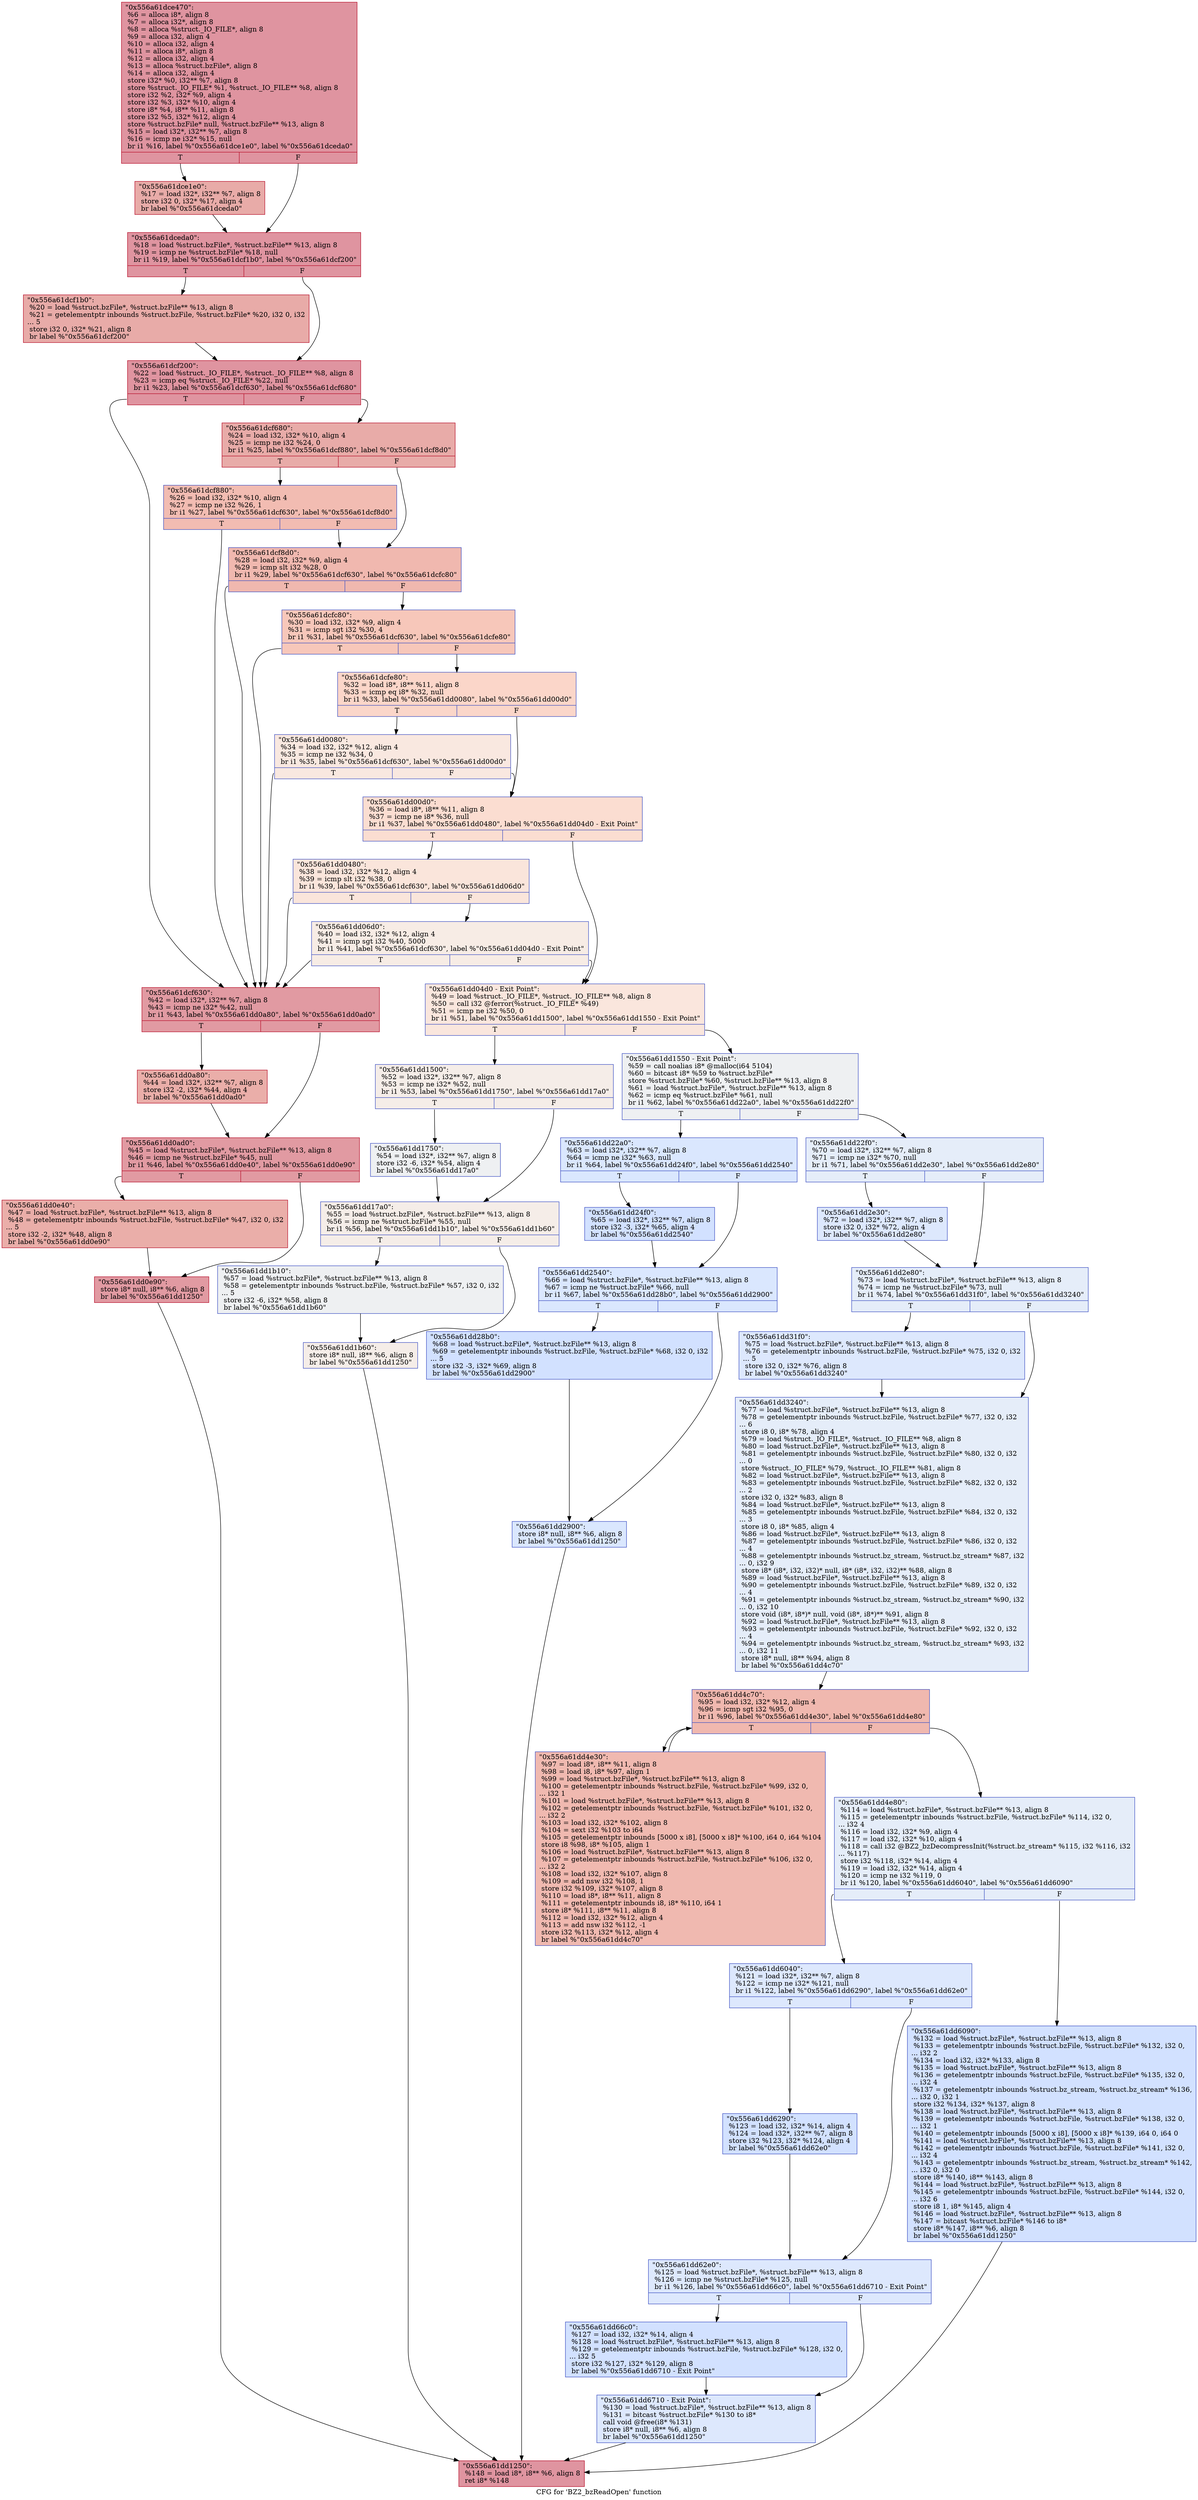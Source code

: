 digraph "CFG for 'BZ2_bzReadOpen' function" {
	label="CFG for 'BZ2_bzReadOpen' function";

	Node0x556a61dce470 [shape=record,color="#b70d28ff", style=filled, fillcolor="#b70d2870",label="{\"0x556a61dce470\":\l  %6 = alloca i8*, align 8\l  %7 = alloca i32*, align 8\l  %8 = alloca %struct._IO_FILE*, align 8\l  %9 = alloca i32, align 4\l  %10 = alloca i32, align 4\l  %11 = alloca i8*, align 8\l  %12 = alloca i32, align 4\l  %13 = alloca %struct.bzFile*, align 8\l  %14 = alloca i32, align 4\l  store i32* %0, i32** %7, align 8\l  store %struct._IO_FILE* %1, %struct._IO_FILE** %8, align 8\l  store i32 %2, i32* %9, align 4\l  store i32 %3, i32* %10, align 4\l  store i8* %4, i8** %11, align 8\l  store i32 %5, i32* %12, align 4\l  store %struct.bzFile* null, %struct.bzFile** %13, align 8\l  %15 = load i32*, i32** %7, align 8\l  %16 = icmp ne i32* %15, null\l  br i1 %16, label %\"0x556a61dce1e0\", label %\"0x556a61dceda0\"\l|{<s0>T|<s1>F}}"];
	Node0x556a61dce470:s0 -> Node0x556a61dce1e0;
	Node0x556a61dce470:s1 -> Node0x556a61dceda0;
	Node0x556a61dce1e0 [shape=record,color="#b70d28ff", style=filled, fillcolor="#cc403a70",label="{\"0x556a61dce1e0\":                                 \l  %17 = load i32*, i32** %7, align 8\l  store i32 0, i32* %17, align 4\l  br label %\"0x556a61dceda0\"\l}"];
	Node0x556a61dce1e0 -> Node0x556a61dceda0;
	Node0x556a61dceda0 [shape=record,color="#b70d28ff", style=filled, fillcolor="#b70d2870",label="{\"0x556a61dceda0\":                                 \l  %18 = load %struct.bzFile*, %struct.bzFile** %13, align 8\l  %19 = icmp ne %struct.bzFile* %18, null\l  br i1 %19, label %\"0x556a61dcf1b0\", label %\"0x556a61dcf200\"\l|{<s0>T|<s1>F}}"];
	Node0x556a61dceda0:s0 -> Node0x556a61dcf1b0;
	Node0x556a61dceda0:s1 -> Node0x556a61dcf200;
	Node0x556a61dcf1b0 [shape=record,color="#b70d28ff", style=filled, fillcolor="#cc403a70",label="{\"0x556a61dcf1b0\":                                 \l  %20 = load %struct.bzFile*, %struct.bzFile** %13, align 8\l  %21 = getelementptr inbounds %struct.bzFile, %struct.bzFile* %20, i32 0, i32\l... 5\l  store i32 0, i32* %21, align 8\l  br label %\"0x556a61dcf200\"\l}"];
	Node0x556a61dcf1b0 -> Node0x556a61dcf200;
	Node0x556a61dcf200 [shape=record,color="#b70d28ff", style=filled, fillcolor="#b70d2870",label="{\"0x556a61dcf200\":                                 \l  %22 = load %struct._IO_FILE*, %struct._IO_FILE** %8, align 8\l  %23 = icmp eq %struct._IO_FILE* %22, null\l  br i1 %23, label %\"0x556a61dcf630\", label %\"0x556a61dcf680\"\l|{<s0>T|<s1>F}}"];
	Node0x556a61dcf200:s0 -> Node0x556a61dcf630;
	Node0x556a61dcf200:s1 -> Node0x556a61dcf680;
	Node0x556a61dcf680 [shape=record,color="#b70d28ff", style=filled, fillcolor="#cc403a70",label="{\"0x556a61dcf680\":                                 \l  %24 = load i32, i32* %10, align 4\l  %25 = icmp ne i32 %24, 0\l  br i1 %25, label %\"0x556a61dcf880\", label %\"0x556a61dcf8d0\"\l|{<s0>T|<s1>F}}"];
	Node0x556a61dcf680:s0 -> Node0x556a61dcf880;
	Node0x556a61dcf680:s1 -> Node0x556a61dcf8d0;
	Node0x556a61dcf880 [shape=record,color="#3d50c3ff", style=filled, fillcolor="#e1675170",label="{\"0x556a61dcf880\":                                 \l  %26 = load i32, i32* %10, align 4\l  %27 = icmp ne i32 %26, 1\l  br i1 %27, label %\"0x556a61dcf630\", label %\"0x556a61dcf8d0\"\l|{<s0>T|<s1>F}}"];
	Node0x556a61dcf880:s0 -> Node0x556a61dcf630;
	Node0x556a61dcf880:s1 -> Node0x556a61dcf8d0;
	Node0x556a61dcf8d0 [shape=record,color="#3d50c3ff", style=filled, fillcolor="#dc5d4a70",label="{\"0x556a61dcf8d0\":                                 \l  %28 = load i32, i32* %9, align 4\l  %29 = icmp slt i32 %28, 0\l  br i1 %29, label %\"0x556a61dcf630\", label %\"0x556a61dcfc80\"\l|{<s0>T|<s1>F}}"];
	Node0x556a61dcf8d0:s0 -> Node0x556a61dcf630;
	Node0x556a61dcf8d0:s1 -> Node0x556a61dcfc80;
	Node0x556a61dcfc80 [shape=record,color="#3d50c3ff", style=filled, fillcolor="#ec7f6370",label="{\"0x556a61dcfc80\":                                 \l  %30 = load i32, i32* %9, align 4\l  %31 = icmp sgt i32 %30, 4\l  br i1 %31, label %\"0x556a61dcf630\", label %\"0x556a61dcfe80\"\l|{<s0>T|<s1>F}}"];
	Node0x556a61dcfc80:s0 -> Node0x556a61dcf630;
	Node0x556a61dcfc80:s1 -> Node0x556a61dcfe80;
	Node0x556a61dcfe80 [shape=record,color="#3d50c3ff", style=filled, fillcolor="#f6a38570",label="{\"0x556a61dcfe80\":                                 \l  %32 = load i8*, i8** %11, align 8\l  %33 = icmp eq i8* %32, null\l  br i1 %33, label %\"0x556a61dd0080\", label %\"0x556a61dd00d0\"\l|{<s0>T|<s1>F}}"];
	Node0x556a61dcfe80:s0 -> Node0x556a61dd0080;
	Node0x556a61dcfe80:s1 -> Node0x556a61dd00d0;
	Node0x556a61dd0080 [shape=record,color="#3d50c3ff", style=filled, fillcolor="#f1ccb870",label="{\"0x556a61dd0080\":                                 \l  %34 = load i32, i32* %12, align 4\l  %35 = icmp ne i32 %34, 0\l  br i1 %35, label %\"0x556a61dcf630\", label %\"0x556a61dd00d0\"\l|{<s0>T|<s1>F}}"];
	Node0x556a61dd0080:s0 -> Node0x556a61dcf630;
	Node0x556a61dd0080:s1 -> Node0x556a61dd00d0;
	Node0x556a61dd00d0 [shape=record,color="#3d50c3ff", style=filled, fillcolor="#f7b39670",label="{\"0x556a61dd00d0\":                                 \l  %36 = load i8*, i8** %11, align 8\l  %37 = icmp ne i8* %36, null\l  br i1 %37, label %\"0x556a61dd0480\", label %\"0x556a61dd04d0 - Exit Point\"\l|{<s0>T|<s1>F}}"];
	Node0x556a61dd00d0:s0 -> Node0x556a61dd0480;
	Node0x556a61dd00d0:s1 -> Node0x556a61dd04d0;
	Node0x556a61dd0480 [shape=record,color="#3d50c3ff", style=filled, fillcolor="#f4c5ad70",label="{\"0x556a61dd0480\":                                 \l  %38 = load i32, i32* %12, align 4\l  %39 = icmp slt i32 %38, 0\l  br i1 %39, label %\"0x556a61dcf630\", label %\"0x556a61dd06d0\"\l|{<s0>T|<s1>F}}"];
	Node0x556a61dd0480:s0 -> Node0x556a61dcf630;
	Node0x556a61dd0480:s1 -> Node0x556a61dd06d0;
	Node0x556a61dd06d0 [shape=record,color="#3d50c3ff", style=filled, fillcolor="#ecd3c570",label="{\"0x556a61dd06d0\":                                 \l  %40 = load i32, i32* %12, align 4\l  %41 = icmp sgt i32 %40, 5000\l  br i1 %41, label %\"0x556a61dcf630\", label %\"0x556a61dd04d0 - Exit Point\"\l|{<s0>T|<s1>F}}"];
	Node0x556a61dd06d0:s0 -> Node0x556a61dcf630;
	Node0x556a61dd06d0:s1 -> Node0x556a61dd04d0;
	Node0x556a61dcf630 [shape=record,color="#b70d28ff", style=filled, fillcolor="#bb1b2c70",label="{\"0x556a61dcf630\":                                 \l  %42 = load i32*, i32** %7, align 8\l  %43 = icmp ne i32* %42, null\l  br i1 %43, label %\"0x556a61dd0a80\", label %\"0x556a61dd0ad0\"\l|{<s0>T|<s1>F}}"];
	Node0x556a61dcf630:s0 -> Node0x556a61dd0a80;
	Node0x556a61dcf630:s1 -> Node0x556a61dd0ad0;
	Node0x556a61dd0a80 [shape=record,color="#b70d28ff", style=filled, fillcolor="#d0473d70",label="{\"0x556a61dd0a80\":                                 \l  %44 = load i32*, i32** %7, align 8\l  store i32 -2, i32* %44, align 4\l  br label %\"0x556a61dd0ad0\"\l}"];
	Node0x556a61dd0a80 -> Node0x556a61dd0ad0;
	Node0x556a61dd0ad0 [shape=record,color="#b70d28ff", style=filled, fillcolor="#bb1b2c70",label="{\"0x556a61dd0ad0\":                                 \l  %45 = load %struct.bzFile*, %struct.bzFile** %13, align 8\l  %46 = icmp ne %struct.bzFile* %45, null\l  br i1 %46, label %\"0x556a61dd0e40\", label %\"0x556a61dd0e90\"\l|{<s0>T|<s1>F}}"];
	Node0x556a61dd0ad0:s0 -> Node0x556a61dd0e40;
	Node0x556a61dd0ad0:s1 -> Node0x556a61dd0e90;
	Node0x556a61dd0e40 [shape=record,color="#b70d28ff", style=filled, fillcolor="#d0473d70",label="{\"0x556a61dd0e40\":                                 \l  %47 = load %struct.bzFile*, %struct.bzFile** %13, align 8\l  %48 = getelementptr inbounds %struct.bzFile, %struct.bzFile* %47, i32 0, i32\l... 5\l  store i32 -2, i32* %48, align 8\l  br label %\"0x556a61dd0e90\"\l}"];
	Node0x556a61dd0e40 -> Node0x556a61dd0e90;
	Node0x556a61dd0e90 [shape=record,color="#b70d28ff", style=filled, fillcolor="#bb1b2c70",label="{\"0x556a61dd0e90\":                                 \l  store i8* null, i8** %6, align 8\l  br label %\"0x556a61dd1250\"\l}"];
	Node0x556a61dd0e90 -> Node0x556a61dd1250;
	Node0x556a61dd04d0 [shape=record,color="#3d50c3ff", style=filled, fillcolor="#f3c7b170",label="{\"0x556a61dd04d0 - Exit Point\":                    \l  %49 = load %struct._IO_FILE*, %struct._IO_FILE** %8, align 8\l  %50 = call i32 @ferror(%struct._IO_FILE* %49)\l  %51 = icmp ne i32 %50, 0\l  br i1 %51, label %\"0x556a61dd1500\", label %\"0x556a61dd1550 - Exit Point\"\l|{<s0>T|<s1>F}}"];
	Node0x556a61dd04d0:s0 -> Node0x556a61dd1500;
	Node0x556a61dd04d0:s1 -> Node0x556a61dd1550;
	Node0x556a61dd1500 [shape=record,color="#3d50c3ff", style=filled, fillcolor="#e8d6cc70",label="{\"0x556a61dd1500\":                                 \l  %52 = load i32*, i32** %7, align 8\l  %53 = icmp ne i32* %52, null\l  br i1 %53, label %\"0x556a61dd1750\", label %\"0x556a61dd17a0\"\l|{<s0>T|<s1>F}}"];
	Node0x556a61dd1500:s0 -> Node0x556a61dd1750;
	Node0x556a61dd1500:s1 -> Node0x556a61dd17a0;
	Node0x556a61dd1750 [shape=record,color="#3d50c3ff", style=filled, fillcolor="#d9dce170",label="{\"0x556a61dd1750\":                                 \l  %54 = load i32*, i32** %7, align 8\l  store i32 -6, i32* %54, align 4\l  br label %\"0x556a61dd17a0\"\l}"];
	Node0x556a61dd1750 -> Node0x556a61dd17a0;
	Node0x556a61dd17a0 [shape=record,color="#3d50c3ff", style=filled, fillcolor="#e8d6cc70",label="{\"0x556a61dd17a0\":                                 \l  %55 = load %struct.bzFile*, %struct.bzFile** %13, align 8\l  %56 = icmp ne %struct.bzFile* %55, null\l  br i1 %56, label %\"0x556a61dd1b10\", label %\"0x556a61dd1b60\"\l|{<s0>T|<s1>F}}"];
	Node0x556a61dd17a0:s0 -> Node0x556a61dd1b10;
	Node0x556a61dd17a0:s1 -> Node0x556a61dd1b60;
	Node0x556a61dd1b10 [shape=record,color="#3d50c3ff", style=filled, fillcolor="#d9dce170",label="{\"0x556a61dd1b10\":                                 \l  %57 = load %struct.bzFile*, %struct.bzFile** %13, align 8\l  %58 = getelementptr inbounds %struct.bzFile, %struct.bzFile* %57, i32 0, i32\l... 5\l  store i32 -6, i32* %58, align 8\l  br label %\"0x556a61dd1b60\"\l}"];
	Node0x556a61dd1b10 -> Node0x556a61dd1b60;
	Node0x556a61dd1b60 [shape=record,color="#3d50c3ff", style=filled, fillcolor="#e8d6cc70",label="{\"0x556a61dd1b60\":                                 \l  store i8* null, i8** %6, align 8\l  br label %\"0x556a61dd1250\"\l}"];
	Node0x556a61dd1b60 -> Node0x556a61dd1250;
	Node0x556a61dd1550 [shape=record,color="#3d50c3ff", style=filled, fillcolor="#d9dce170",label="{\"0x556a61dd1550 - Exit Point\":                    \l  %59 = call noalias i8* @malloc(i64 5104)\l  %60 = bitcast i8* %59 to %struct.bzFile*\l  store %struct.bzFile* %60, %struct.bzFile** %13, align 8\l  %61 = load %struct.bzFile*, %struct.bzFile** %13, align 8\l  %62 = icmp eq %struct.bzFile* %61, null\l  br i1 %62, label %\"0x556a61dd22a0\", label %\"0x556a61dd22f0\"\l|{<s0>T|<s1>F}}"];
	Node0x556a61dd1550:s0 -> Node0x556a61dd22a0;
	Node0x556a61dd1550:s1 -> Node0x556a61dd22f0;
	Node0x556a61dd22a0 [shape=record,color="#3d50c3ff", style=filled, fillcolor="#abc8fd70",label="{\"0x556a61dd22a0\":                                 \l  %63 = load i32*, i32** %7, align 8\l  %64 = icmp ne i32* %63, null\l  br i1 %64, label %\"0x556a61dd24f0\", label %\"0x556a61dd2540\"\l|{<s0>T|<s1>F}}"];
	Node0x556a61dd22a0:s0 -> Node0x556a61dd24f0;
	Node0x556a61dd22a0:s1 -> Node0x556a61dd2540;
	Node0x556a61dd24f0 [shape=record,color="#3d50c3ff", style=filled, fillcolor="#9abbff70",label="{\"0x556a61dd24f0\":                                 \l  %65 = load i32*, i32** %7, align 8\l  store i32 -3, i32* %65, align 4\l  br label %\"0x556a61dd2540\"\l}"];
	Node0x556a61dd24f0 -> Node0x556a61dd2540;
	Node0x556a61dd2540 [shape=record,color="#3d50c3ff", style=filled, fillcolor="#abc8fd70",label="{\"0x556a61dd2540\":                                 \l  %66 = load %struct.bzFile*, %struct.bzFile** %13, align 8\l  %67 = icmp ne %struct.bzFile* %66, null\l  br i1 %67, label %\"0x556a61dd28b0\", label %\"0x556a61dd2900\"\l|{<s0>T|<s1>F}}"];
	Node0x556a61dd2540:s0 -> Node0x556a61dd28b0;
	Node0x556a61dd2540:s1 -> Node0x556a61dd2900;
	Node0x556a61dd28b0 [shape=record,color="#3d50c3ff", style=filled, fillcolor="#9abbff70",label="{\"0x556a61dd28b0\":                                 \l  %68 = load %struct.bzFile*, %struct.bzFile** %13, align 8\l  %69 = getelementptr inbounds %struct.bzFile, %struct.bzFile* %68, i32 0, i32\l... 5\l  store i32 -3, i32* %69, align 8\l  br label %\"0x556a61dd2900\"\l}"];
	Node0x556a61dd28b0 -> Node0x556a61dd2900;
	Node0x556a61dd2900 [shape=record,color="#3d50c3ff", style=filled, fillcolor="#abc8fd70",label="{\"0x556a61dd2900\":                                 \l  store i8* null, i8** %6, align 8\l  br label %\"0x556a61dd1250\"\l}"];
	Node0x556a61dd2900 -> Node0x556a61dd1250;
	Node0x556a61dd22f0 [shape=record,color="#3d50c3ff", style=filled, fillcolor="#c5d6f270",label="{\"0x556a61dd22f0\":                                 \l  %70 = load i32*, i32** %7, align 8\l  %71 = icmp ne i32* %70, null\l  br i1 %71, label %\"0x556a61dd2e30\", label %\"0x556a61dd2e80\"\l|{<s0>T|<s1>F}}"];
	Node0x556a61dd22f0:s0 -> Node0x556a61dd2e30;
	Node0x556a61dd22f0:s1 -> Node0x556a61dd2e80;
	Node0x556a61dd2e30 [shape=record,color="#3d50c3ff", style=filled, fillcolor="#b2ccfb70",label="{\"0x556a61dd2e30\":                                 \l  %72 = load i32*, i32** %7, align 8\l  store i32 0, i32* %72, align 4\l  br label %\"0x556a61dd2e80\"\l}"];
	Node0x556a61dd2e30 -> Node0x556a61dd2e80;
	Node0x556a61dd2e80 [shape=record,color="#3d50c3ff", style=filled, fillcolor="#c5d6f270",label="{\"0x556a61dd2e80\":                                 \l  %73 = load %struct.bzFile*, %struct.bzFile** %13, align 8\l  %74 = icmp ne %struct.bzFile* %73, null\l  br i1 %74, label %\"0x556a61dd31f0\", label %\"0x556a61dd3240\"\l|{<s0>T|<s1>F}}"];
	Node0x556a61dd2e80:s0 -> Node0x556a61dd31f0;
	Node0x556a61dd2e80:s1 -> Node0x556a61dd3240;
	Node0x556a61dd31f0 [shape=record,color="#3d50c3ff", style=filled, fillcolor="#b2ccfb70",label="{\"0x556a61dd31f0\":                                 \l  %75 = load %struct.bzFile*, %struct.bzFile** %13, align 8\l  %76 = getelementptr inbounds %struct.bzFile, %struct.bzFile* %75, i32 0, i32\l... 5\l  store i32 0, i32* %76, align 8\l  br label %\"0x556a61dd3240\"\l}"];
	Node0x556a61dd31f0 -> Node0x556a61dd3240;
	Node0x556a61dd3240 [shape=record,color="#3d50c3ff", style=filled, fillcolor="#c5d6f270",label="{\"0x556a61dd3240\":                                 \l  %77 = load %struct.bzFile*, %struct.bzFile** %13, align 8\l  %78 = getelementptr inbounds %struct.bzFile, %struct.bzFile* %77, i32 0, i32\l... 6\l  store i8 0, i8* %78, align 4\l  %79 = load %struct._IO_FILE*, %struct._IO_FILE** %8, align 8\l  %80 = load %struct.bzFile*, %struct.bzFile** %13, align 8\l  %81 = getelementptr inbounds %struct.bzFile, %struct.bzFile* %80, i32 0, i32\l... 0\l  store %struct._IO_FILE* %79, %struct._IO_FILE** %81, align 8\l  %82 = load %struct.bzFile*, %struct.bzFile** %13, align 8\l  %83 = getelementptr inbounds %struct.bzFile, %struct.bzFile* %82, i32 0, i32\l... 2\l  store i32 0, i32* %83, align 8\l  %84 = load %struct.bzFile*, %struct.bzFile** %13, align 8\l  %85 = getelementptr inbounds %struct.bzFile, %struct.bzFile* %84, i32 0, i32\l... 3\l  store i8 0, i8* %85, align 4\l  %86 = load %struct.bzFile*, %struct.bzFile** %13, align 8\l  %87 = getelementptr inbounds %struct.bzFile, %struct.bzFile* %86, i32 0, i32\l... 4\l  %88 = getelementptr inbounds %struct.bz_stream, %struct.bz_stream* %87, i32\l... 0, i32 9\l  store i8* (i8*, i32, i32)* null, i8* (i8*, i32, i32)** %88, align 8\l  %89 = load %struct.bzFile*, %struct.bzFile** %13, align 8\l  %90 = getelementptr inbounds %struct.bzFile, %struct.bzFile* %89, i32 0, i32\l... 4\l  %91 = getelementptr inbounds %struct.bz_stream, %struct.bz_stream* %90, i32\l... 0, i32 10\l  store void (i8*, i8*)* null, void (i8*, i8*)** %91, align 8\l  %92 = load %struct.bzFile*, %struct.bzFile** %13, align 8\l  %93 = getelementptr inbounds %struct.bzFile, %struct.bzFile* %92, i32 0, i32\l... 4\l  %94 = getelementptr inbounds %struct.bz_stream, %struct.bz_stream* %93, i32\l... 0, i32 11\l  store i8* null, i8** %94, align 8\l  br label %\"0x556a61dd4c70\"\l}"];
	Node0x556a61dd3240 -> Node0x556a61dd4c70;
	Node0x556a61dd4c70 [shape=record,color="#3d50c3ff", style=filled, fillcolor="#dc5d4a70",label="{\"0x556a61dd4c70\":                                 \l  %95 = load i32, i32* %12, align 4\l  %96 = icmp sgt i32 %95, 0\l  br i1 %96, label %\"0x556a61dd4e30\", label %\"0x556a61dd4e80\"\l|{<s0>T|<s1>F}}"];
	Node0x556a61dd4c70:s0 -> Node0x556a61dd4e30;
	Node0x556a61dd4c70:s1 -> Node0x556a61dd4e80;
	Node0x556a61dd4e30 [shape=record,color="#3d50c3ff", style=filled, fillcolor="#de614d70",label="{\"0x556a61dd4e30\":                                 \l  %97 = load i8*, i8** %11, align 8\l  %98 = load i8, i8* %97, align 1\l  %99 = load %struct.bzFile*, %struct.bzFile** %13, align 8\l  %100 = getelementptr inbounds %struct.bzFile, %struct.bzFile* %99, i32 0,\l... i32 1\l  %101 = load %struct.bzFile*, %struct.bzFile** %13, align 8\l  %102 = getelementptr inbounds %struct.bzFile, %struct.bzFile* %101, i32 0,\l... i32 2\l  %103 = load i32, i32* %102, align 8\l  %104 = sext i32 %103 to i64\l  %105 = getelementptr inbounds [5000 x i8], [5000 x i8]* %100, i64 0, i64 %104\l  store i8 %98, i8* %105, align 1\l  %106 = load %struct.bzFile*, %struct.bzFile** %13, align 8\l  %107 = getelementptr inbounds %struct.bzFile, %struct.bzFile* %106, i32 0,\l... i32 2\l  %108 = load i32, i32* %107, align 8\l  %109 = add nsw i32 %108, 1\l  store i32 %109, i32* %107, align 8\l  %110 = load i8*, i8** %11, align 8\l  %111 = getelementptr inbounds i8, i8* %110, i64 1\l  store i8* %111, i8** %11, align 8\l  %112 = load i32, i32* %12, align 4\l  %113 = add nsw i32 %112, -1\l  store i32 %113, i32* %12, align 4\l  br label %\"0x556a61dd4c70\"\l}"];
	Node0x556a61dd4e30 -> Node0x556a61dd4c70;
	Node0x556a61dd4e80 [shape=record,color="#3d50c3ff", style=filled, fillcolor="#c5d6f270",label="{\"0x556a61dd4e80\":                                 \l  %114 = load %struct.bzFile*, %struct.bzFile** %13, align 8\l  %115 = getelementptr inbounds %struct.bzFile, %struct.bzFile* %114, i32 0,\l... i32 4\l  %116 = load i32, i32* %9, align 4\l  %117 = load i32, i32* %10, align 4\l  %118 = call i32 @BZ2_bzDecompressInit(%struct.bz_stream* %115, i32 %116, i32\l... %117)\l  store i32 %118, i32* %14, align 4\l  %119 = load i32, i32* %14, align 4\l  %120 = icmp ne i32 %119, 0\l  br i1 %120, label %\"0x556a61dd6040\", label %\"0x556a61dd6090\"\l|{<s0>T|<s1>F}}"];
	Node0x556a61dd4e80:s0 -> Node0x556a61dd6040;
	Node0x556a61dd4e80:s1 -> Node0x556a61dd6090;
	Node0x556a61dd6040 [shape=record,color="#3d50c3ff", style=filled, fillcolor="#b2ccfb70",label="{\"0x556a61dd6040\":                                 \l  %121 = load i32*, i32** %7, align 8\l  %122 = icmp ne i32* %121, null\l  br i1 %122, label %\"0x556a61dd6290\", label %\"0x556a61dd62e0\"\l|{<s0>T|<s1>F}}"];
	Node0x556a61dd6040:s0 -> Node0x556a61dd6290;
	Node0x556a61dd6040:s1 -> Node0x556a61dd62e0;
	Node0x556a61dd6290 [shape=record,color="#3d50c3ff", style=filled, fillcolor="#9abbff70",label="{\"0x556a61dd6290\":                                 \l  %123 = load i32, i32* %14, align 4\l  %124 = load i32*, i32** %7, align 8\l  store i32 %123, i32* %124, align 4\l  br label %\"0x556a61dd62e0\"\l}"];
	Node0x556a61dd6290 -> Node0x556a61dd62e0;
	Node0x556a61dd62e0 [shape=record,color="#3d50c3ff", style=filled, fillcolor="#b2ccfb70",label="{\"0x556a61dd62e0\":                                 \l  %125 = load %struct.bzFile*, %struct.bzFile** %13, align 8\l  %126 = icmp ne %struct.bzFile* %125, null\l  br i1 %126, label %\"0x556a61dd66c0\", label %\"0x556a61dd6710 - Exit Point\"\l|{<s0>T|<s1>F}}"];
	Node0x556a61dd62e0:s0 -> Node0x556a61dd66c0;
	Node0x556a61dd62e0:s1 -> Node0x556a61dd6710;
	Node0x556a61dd66c0 [shape=record,color="#3d50c3ff", style=filled, fillcolor="#9abbff70",label="{\"0x556a61dd66c0\":                                 \l  %127 = load i32, i32* %14, align 4\l  %128 = load %struct.bzFile*, %struct.bzFile** %13, align 8\l  %129 = getelementptr inbounds %struct.bzFile, %struct.bzFile* %128, i32 0,\l... i32 5\l  store i32 %127, i32* %129, align 8\l  br label %\"0x556a61dd6710 - Exit Point\"\l}"];
	Node0x556a61dd66c0 -> Node0x556a61dd6710;
	Node0x556a61dd6710 [shape=record,color="#3d50c3ff", style=filled, fillcolor="#b2ccfb70",label="{\"0x556a61dd6710 - Exit Point\":                    \l  %130 = load %struct.bzFile*, %struct.bzFile** %13, align 8\l  %131 = bitcast %struct.bzFile* %130 to i8*\l  call void @free(i8* %131)\l  store i8* null, i8** %6, align 8\l  br label %\"0x556a61dd1250\"\l}"];
	Node0x556a61dd6710 -> Node0x556a61dd1250;
	Node0x556a61dd6090 [shape=record,color="#3d50c3ff", style=filled, fillcolor="#9abbff70",label="{\"0x556a61dd6090\":                                 \l  %132 = load %struct.bzFile*, %struct.bzFile** %13, align 8\l  %133 = getelementptr inbounds %struct.bzFile, %struct.bzFile* %132, i32 0,\l... i32 2\l  %134 = load i32, i32* %133, align 8\l  %135 = load %struct.bzFile*, %struct.bzFile** %13, align 8\l  %136 = getelementptr inbounds %struct.bzFile, %struct.bzFile* %135, i32 0,\l... i32 4\l  %137 = getelementptr inbounds %struct.bz_stream, %struct.bz_stream* %136,\l... i32 0, i32 1\l  store i32 %134, i32* %137, align 8\l  %138 = load %struct.bzFile*, %struct.bzFile** %13, align 8\l  %139 = getelementptr inbounds %struct.bzFile, %struct.bzFile* %138, i32 0,\l... i32 1\l  %140 = getelementptr inbounds [5000 x i8], [5000 x i8]* %139, i64 0, i64 0\l  %141 = load %struct.bzFile*, %struct.bzFile** %13, align 8\l  %142 = getelementptr inbounds %struct.bzFile, %struct.bzFile* %141, i32 0,\l... i32 4\l  %143 = getelementptr inbounds %struct.bz_stream, %struct.bz_stream* %142,\l... i32 0, i32 0\l  store i8* %140, i8** %143, align 8\l  %144 = load %struct.bzFile*, %struct.bzFile** %13, align 8\l  %145 = getelementptr inbounds %struct.bzFile, %struct.bzFile* %144, i32 0,\l... i32 6\l  store i8 1, i8* %145, align 4\l  %146 = load %struct.bzFile*, %struct.bzFile** %13, align 8\l  %147 = bitcast %struct.bzFile* %146 to i8*\l  store i8* %147, i8** %6, align 8\l  br label %\"0x556a61dd1250\"\l}"];
	Node0x556a61dd6090 -> Node0x556a61dd1250;
	Node0x556a61dd1250 [shape=record,color="#b70d28ff", style=filled, fillcolor="#b70d2870",label="{\"0x556a61dd1250\":                                 \l  %148 = load i8*, i8** %6, align 8\l  ret i8* %148\l}"];
}
